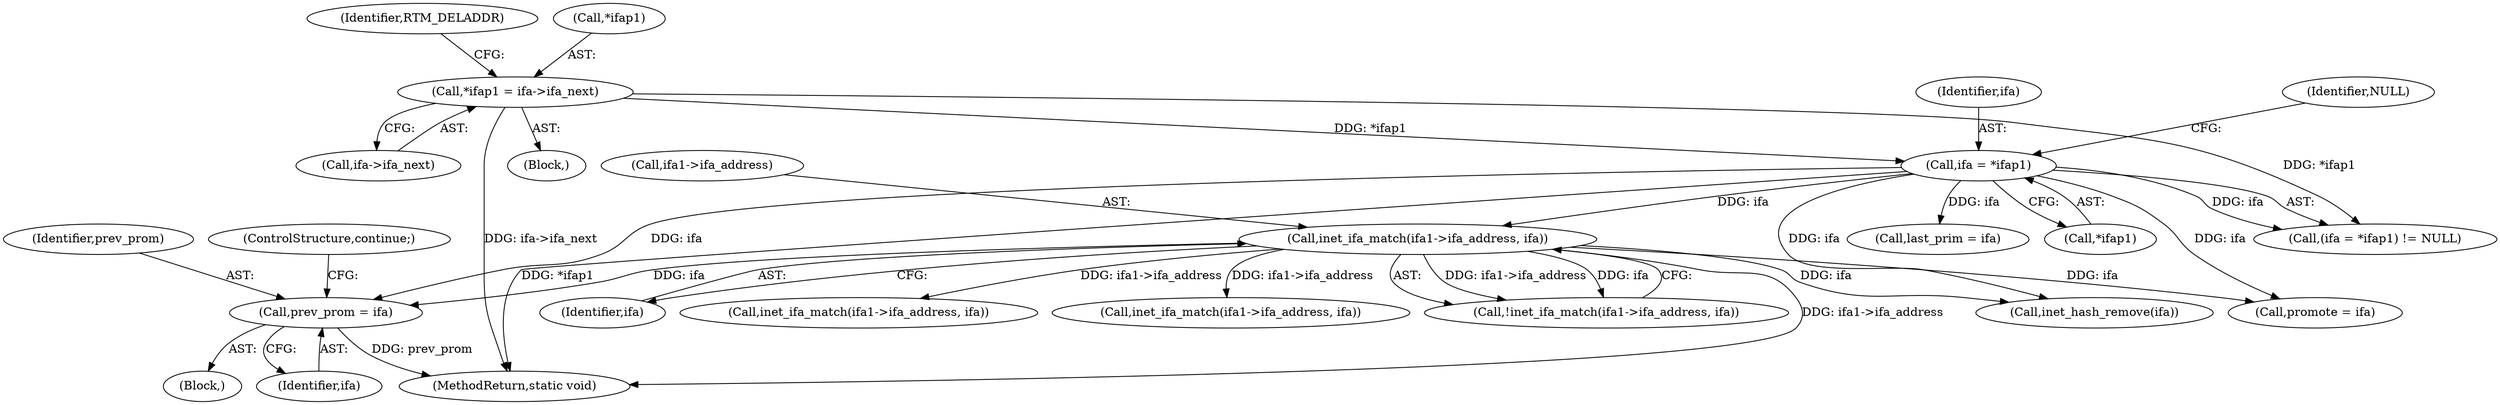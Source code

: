 digraph "0_linux_fbd40ea0180a2d328c5adc61414dc8bab9335ce2@pointer" {
"1000213" [label="(Call,prev_prom = ifa)"];
"1000201" [label="(Call,inet_ifa_match(ifa1->ifa_address, ifa))"];
"1000160" [label="(Call,ifa = *ifap1)"];
"1000223" [label="(Call,*ifap1 = ifa->ifa_next)"];
"1000221" [label="(Call,inet_hash_remove(ifa))"];
"1000373" [label="(MethodReturn,static void)"];
"1000200" [label="(Call,!inet_ifa_match(ifa1->ifa_address, ifa))"];
"1000205" [label="(Identifier,ifa)"];
"1000361" [label="(Call,inet_ifa_match(ifa1->ifa_address, ifa))"];
"1000226" [label="(Call,ifa->ifa_next)"];
"1000181" [label="(Call,last_prim = ifa)"];
"1000214" [label="(Identifier,prev_prom)"];
"1000216" [label="(ControlStructure,continue;)"];
"1000162" [label="(Call,*ifap1)"];
"1000213" [label="(Call,prev_prom = ifa)"];
"1000202" [label="(Call,ifa1->ifa_address)"];
"1000201" [label="(Call,inet_ifa_match(ifa1->ifa_address, ifa))"];
"1000223" [label="(Call,*ifap1 = ifa->ifa_next)"];
"1000230" [label="(Identifier,RTM_DELADDR)"];
"1000206" [label="(Block,)"];
"1000159" [label="(Call,(ifa = *ifap1) != NULL)"];
"1000224" [label="(Call,*ifap1)"];
"1000161" [label="(Identifier,ifa)"];
"1000164" [label="(Identifier,NULL)"];
"1000267" [label="(Call,inet_ifa_match(ifa1->ifa_address, ifa))"];
"1000220" [label="(Block,)"];
"1000215" [label="(Identifier,ifa)"];
"1000160" [label="(Call,ifa = *ifap1)"];
"1000243" [label="(Call,promote = ifa)"];
"1000213" -> "1000206"  [label="AST: "];
"1000213" -> "1000215"  [label="CFG: "];
"1000214" -> "1000213"  [label="AST: "];
"1000215" -> "1000213"  [label="AST: "];
"1000216" -> "1000213"  [label="CFG: "];
"1000213" -> "1000373"  [label="DDG: prev_prom"];
"1000201" -> "1000213"  [label="DDG: ifa"];
"1000160" -> "1000213"  [label="DDG: ifa"];
"1000201" -> "1000200"  [label="AST: "];
"1000201" -> "1000205"  [label="CFG: "];
"1000202" -> "1000201"  [label="AST: "];
"1000205" -> "1000201"  [label="AST: "];
"1000200" -> "1000201"  [label="CFG: "];
"1000201" -> "1000373"  [label="DDG: ifa1->ifa_address"];
"1000201" -> "1000200"  [label="DDG: ifa1->ifa_address"];
"1000201" -> "1000200"  [label="DDG: ifa"];
"1000160" -> "1000201"  [label="DDG: ifa"];
"1000201" -> "1000221"  [label="DDG: ifa"];
"1000201" -> "1000243"  [label="DDG: ifa"];
"1000201" -> "1000267"  [label="DDG: ifa1->ifa_address"];
"1000201" -> "1000361"  [label="DDG: ifa1->ifa_address"];
"1000160" -> "1000159"  [label="AST: "];
"1000160" -> "1000162"  [label="CFG: "];
"1000161" -> "1000160"  [label="AST: "];
"1000162" -> "1000160"  [label="AST: "];
"1000164" -> "1000160"  [label="CFG: "];
"1000160" -> "1000373"  [label="DDG: *ifap1"];
"1000160" -> "1000159"  [label="DDG: ifa"];
"1000223" -> "1000160"  [label="DDG: *ifap1"];
"1000160" -> "1000181"  [label="DDG: ifa"];
"1000160" -> "1000221"  [label="DDG: ifa"];
"1000160" -> "1000243"  [label="DDG: ifa"];
"1000223" -> "1000220"  [label="AST: "];
"1000223" -> "1000226"  [label="CFG: "];
"1000224" -> "1000223"  [label="AST: "];
"1000226" -> "1000223"  [label="AST: "];
"1000230" -> "1000223"  [label="CFG: "];
"1000223" -> "1000373"  [label="DDG: ifa->ifa_next"];
"1000223" -> "1000159"  [label="DDG: *ifap1"];
}
